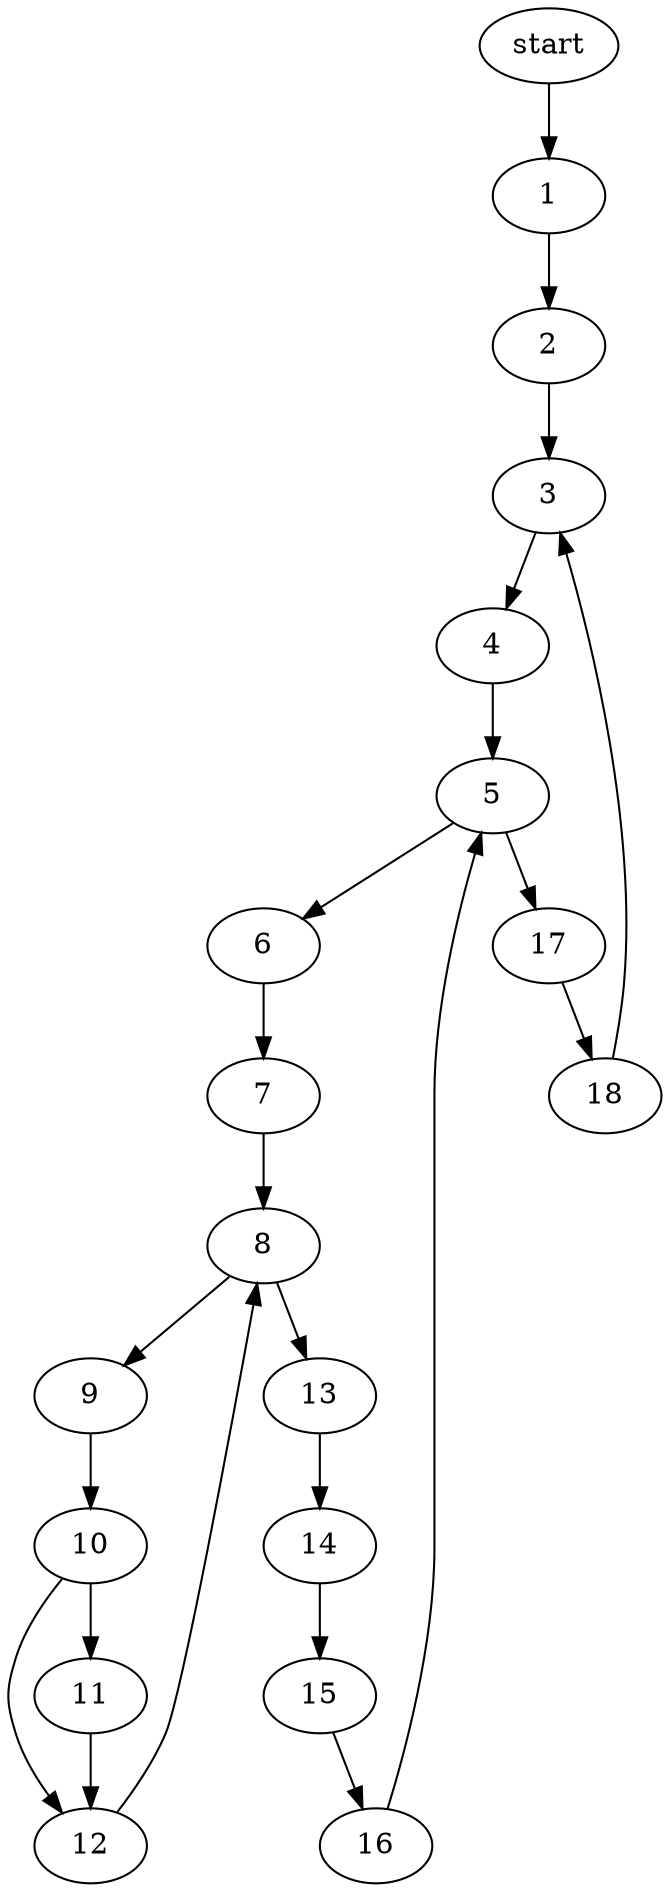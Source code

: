 digraph G {
    start->1;
    1->2;
    2->3;
    3->4;
    4->5;
    5->6;
    6->7;
    7->8;
    8->9;
    9->10;
    10->11;
    11->12;
    10->12;
    8->13;
    13->14;
    14->15;
    15->16;
    12->8;
    16->5;
    5->17;
    17->18;
    18->3;
}
